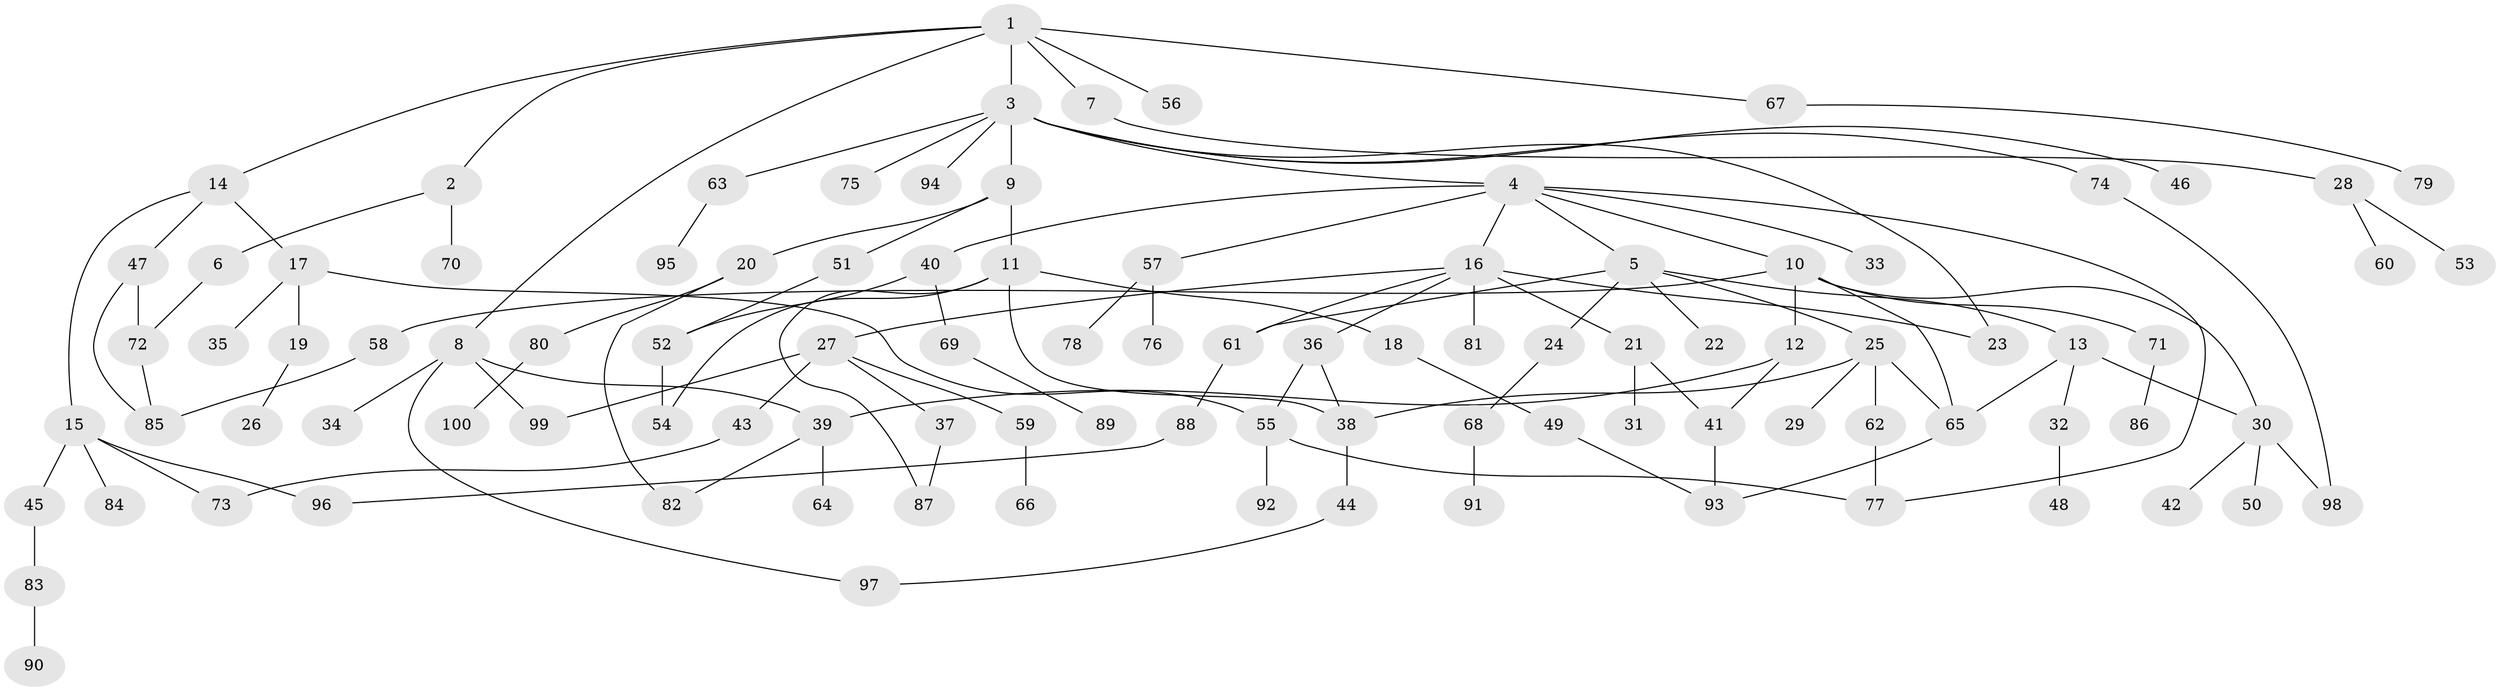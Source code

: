 // Generated by graph-tools (version 1.1) at 2025/38/02/21/25 10:38:51]
// undirected, 100 vertices, 125 edges
graph export_dot {
graph [start="1"]
  node [color=gray90,style=filled];
  1;
  2;
  3;
  4;
  5;
  6;
  7;
  8;
  9;
  10;
  11;
  12;
  13;
  14;
  15;
  16;
  17;
  18;
  19;
  20;
  21;
  22;
  23;
  24;
  25;
  26;
  27;
  28;
  29;
  30;
  31;
  32;
  33;
  34;
  35;
  36;
  37;
  38;
  39;
  40;
  41;
  42;
  43;
  44;
  45;
  46;
  47;
  48;
  49;
  50;
  51;
  52;
  53;
  54;
  55;
  56;
  57;
  58;
  59;
  60;
  61;
  62;
  63;
  64;
  65;
  66;
  67;
  68;
  69;
  70;
  71;
  72;
  73;
  74;
  75;
  76;
  77;
  78;
  79;
  80;
  81;
  82;
  83;
  84;
  85;
  86;
  87;
  88;
  89;
  90;
  91;
  92;
  93;
  94;
  95;
  96;
  97;
  98;
  99;
  100;
  1 -- 2;
  1 -- 3;
  1 -- 7;
  1 -- 8;
  1 -- 14;
  1 -- 56;
  1 -- 67;
  2 -- 6;
  2 -- 70;
  3 -- 4;
  3 -- 9;
  3 -- 46;
  3 -- 63;
  3 -- 74;
  3 -- 75;
  3 -- 94;
  3 -- 23;
  4 -- 5;
  4 -- 10;
  4 -- 16;
  4 -- 33;
  4 -- 40;
  4 -- 57;
  4 -- 77;
  5 -- 13;
  5 -- 22;
  5 -- 24;
  5 -- 25;
  5 -- 61;
  6 -- 72;
  7 -- 28;
  8 -- 34;
  8 -- 99;
  8 -- 39;
  8 -- 97;
  9 -- 11;
  9 -- 20;
  9 -- 51;
  10 -- 12;
  10 -- 58;
  10 -- 65;
  10 -- 71;
  10 -- 30;
  11 -- 18;
  11 -- 87;
  11 -- 38;
  11 -- 54;
  12 -- 39;
  12 -- 41;
  13 -- 30;
  13 -- 32;
  13 -- 65;
  14 -- 15;
  14 -- 17;
  14 -- 47;
  15 -- 45;
  15 -- 84;
  15 -- 96;
  15 -- 73;
  16 -- 21;
  16 -- 23;
  16 -- 27;
  16 -- 36;
  16 -- 61;
  16 -- 81;
  17 -- 19;
  17 -- 35;
  17 -- 55;
  18 -- 49;
  19 -- 26;
  20 -- 80;
  20 -- 82;
  21 -- 31;
  21 -- 41;
  24 -- 68;
  25 -- 29;
  25 -- 38;
  25 -- 62;
  25 -- 65;
  27 -- 37;
  27 -- 43;
  27 -- 59;
  27 -- 99;
  28 -- 53;
  28 -- 60;
  30 -- 42;
  30 -- 50;
  30 -- 98;
  32 -- 48;
  36 -- 55;
  36 -- 38;
  37 -- 87;
  38 -- 44;
  39 -- 64;
  39 -- 82;
  40 -- 52;
  40 -- 69;
  41 -- 93;
  43 -- 73;
  44 -- 97;
  45 -- 83;
  47 -- 72;
  47 -- 85;
  49 -- 93;
  51 -- 52;
  52 -- 54;
  55 -- 92;
  55 -- 77;
  57 -- 76;
  57 -- 78;
  58 -- 85;
  59 -- 66;
  61 -- 88;
  62 -- 77;
  63 -- 95;
  65 -- 93;
  67 -- 79;
  68 -- 91;
  69 -- 89;
  71 -- 86;
  72 -- 85;
  74 -- 98;
  80 -- 100;
  83 -- 90;
  88 -- 96;
}
